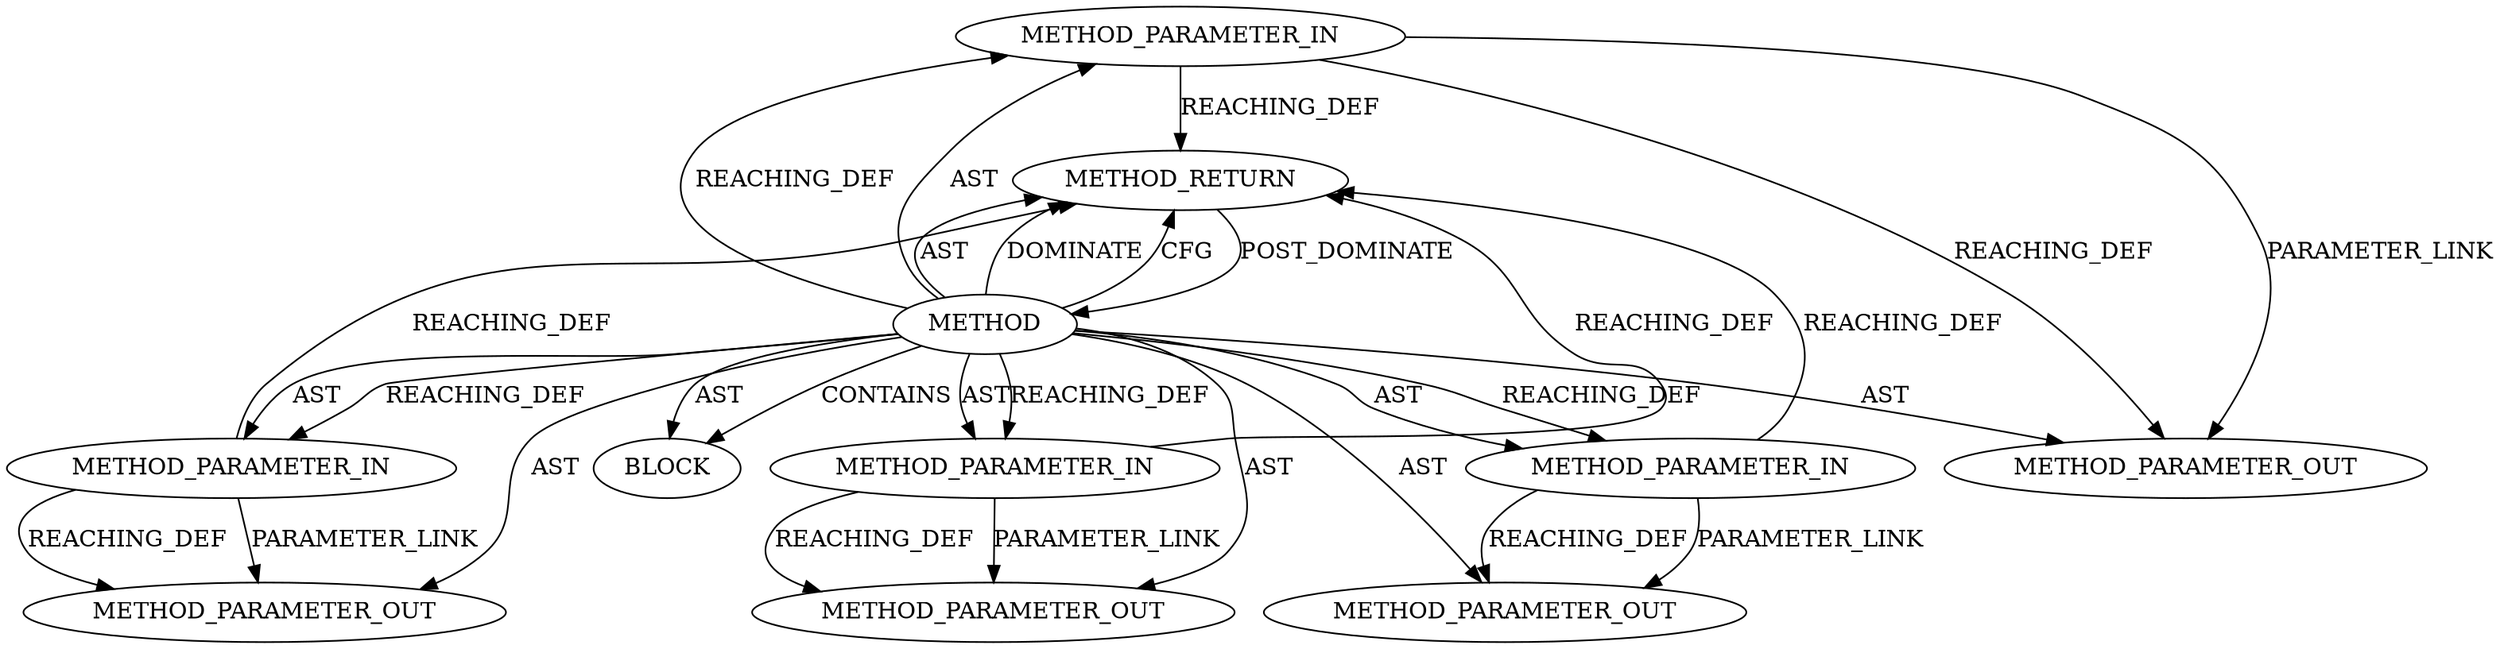 digraph {
  12784 [label=METHOD_PARAMETER_IN ORDER=2 CODE="p2" IS_VARIADIC=false TYPE_FULL_NAME="ANY" EVALUATION_STRATEGY="BY_VALUE" INDEX=2 NAME="p2"]
  12786 [label=METHOD_PARAMETER_IN ORDER=4 CODE="p4" IS_VARIADIC=false TYPE_FULL_NAME="ANY" EVALUATION_STRATEGY="BY_VALUE" INDEX=4 NAME="p4"]
  13586 [label=METHOD_PARAMETER_OUT ORDER=4 CODE="p4" IS_VARIADIC=false TYPE_FULL_NAME="ANY" EVALUATION_STRATEGY="BY_VALUE" INDEX=4 NAME="p4"]
  12788 [label=METHOD_RETURN ORDER=2 CODE="RET" TYPE_FULL_NAME="ANY" EVALUATION_STRATEGY="BY_VALUE"]
  12783 [label=METHOD_PARAMETER_IN ORDER=1 CODE="p1" IS_VARIADIC=false TYPE_FULL_NAME="ANY" EVALUATION_STRATEGY="BY_VALUE" INDEX=1 NAME="p1"]
  12782 [label=METHOD AST_PARENT_TYPE="NAMESPACE_BLOCK" AST_PARENT_FULL_NAME="<global>" ORDER=0 CODE="<empty>" FULL_NAME="ceph_crc32c_page" IS_EXTERNAL=true FILENAME="<empty>" SIGNATURE="" NAME="ceph_crc32c_page"]
  13584 [label=METHOD_PARAMETER_OUT ORDER=2 CODE="p2" IS_VARIADIC=false TYPE_FULL_NAME="ANY" EVALUATION_STRATEGY="BY_VALUE" INDEX=2 NAME="p2"]
  12785 [label=METHOD_PARAMETER_IN ORDER=3 CODE="p3" IS_VARIADIC=false TYPE_FULL_NAME="ANY" EVALUATION_STRATEGY="BY_VALUE" INDEX=3 NAME="p3"]
  12787 [label=BLOCK ORDER=1 ARGUMENT_INDEX=1 CODE="<empty>" TYPE_FULL_NAME="ANY"]
  13585 [label=METHOD_PARAMETER_OUT ORDER=3 CODE="p3" IS_VARIADIC=false TYPE_FULL_NAME="ANY" EVALUATION_STRATEGY="BY_VALUE" INDEX=3 NAME="p3"]
  13583 [label=METHOD_PARAMETER_OUT ORDER=1 CODE="p1" IS_VARIADIC=false TYPE_FULL_NAME="ANY" EVALUATION_STRATEGY="BY_VALUE" INDEX=1 NAME="p1"]
  12783 -> 13583 [label=REACHING_DEF VARIABLE="p1"]
  12782 -> 13585 [label=AST ]
  12785 -> 12788 [label=REACHING_DEF VARIABLE="p3"]
  12782 -> 12783 [label=REACHING_DEF VARIABLE=""]
  12782 -> 12786 [label=AST ]
  12788 -> 12782 [label=POST_DOMINATE ]
  12782 -> 12785 [label=AST ]
  12782 -> 12783 [label=AST ]
  12782 -> 12788 [label=AST ]
  12786 -> 13586 [label=REACHING_DEF VARIABLE="p4"]
  12782 -> 12788 [label=DOMINATE ]
  12782 -> 12787 [label=AST ]
  12784 -> 13584 [label=PARAMETER_LINK ]
  12784 -> 12788 [label=REACHING_DEF VARIABLE="p2"]
  12782 -> 13584 [label=AST ]
  12782 -> 12788 [label=CFG ]
  12782 -> 12784 [label=AST ]
  12785 -> 13585 [label=REACHING_DEF VARIABLE="p3"]
  12783 -> 12788 [label=REACHING_DEF VARIABLE="p1"]
  12785 -> 13585 [label=PARAMETER_LINK ]
  12782 -> 12787 [label=CONTAINS ]
  12782 -> 13586 [label=AST ]
  12782 -> 12786 [label=REACHING_DEF VARIABLE=""]
  12786 -> 12788 [label=REACHING_DEF VARIABLE="p4"]
  12782 -> 12785 [label=REACHING_DEF VARIABLE=""]
  12782 -> 13583 [label=AST ]
  12782 -> 12784 [label=REACHING_DEF VARIABLE=""]
  12783 -> 13583 [label=PARAMETER_LINK ]
  12786 -> 13586 [label=PARAMETER_LINK ]
  12784 -> 13584 [label=REACHING_DEF VARIABLE="p2"]
}
